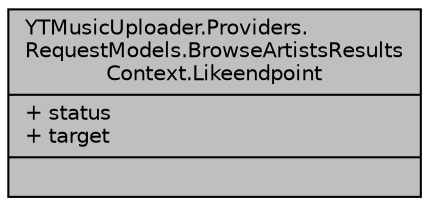 digraph "YTMusicUploader.Providers.RequestModels.BrowseArtistsResultsContext.Likeendpoint"
{
 // LATEX_PDF_SIZE
  edge [fontname="Helvetica",fontsize="10",labelfontname="Helvetica",labelfontsize="10"];
  node [fontname="Helvetica",fontsize="10",shape=record];
  Node1 [label="{YTMusicUploader.Providers.\lRequestModels.BrowseArtistsResults\lContext.Likeendpoint\n|+ status\l+ target\l|}",height=0.2,width=0.4,color="black", fillcolor="grey75", style="filled", fontcolor="black",tooltip=" "];
}
